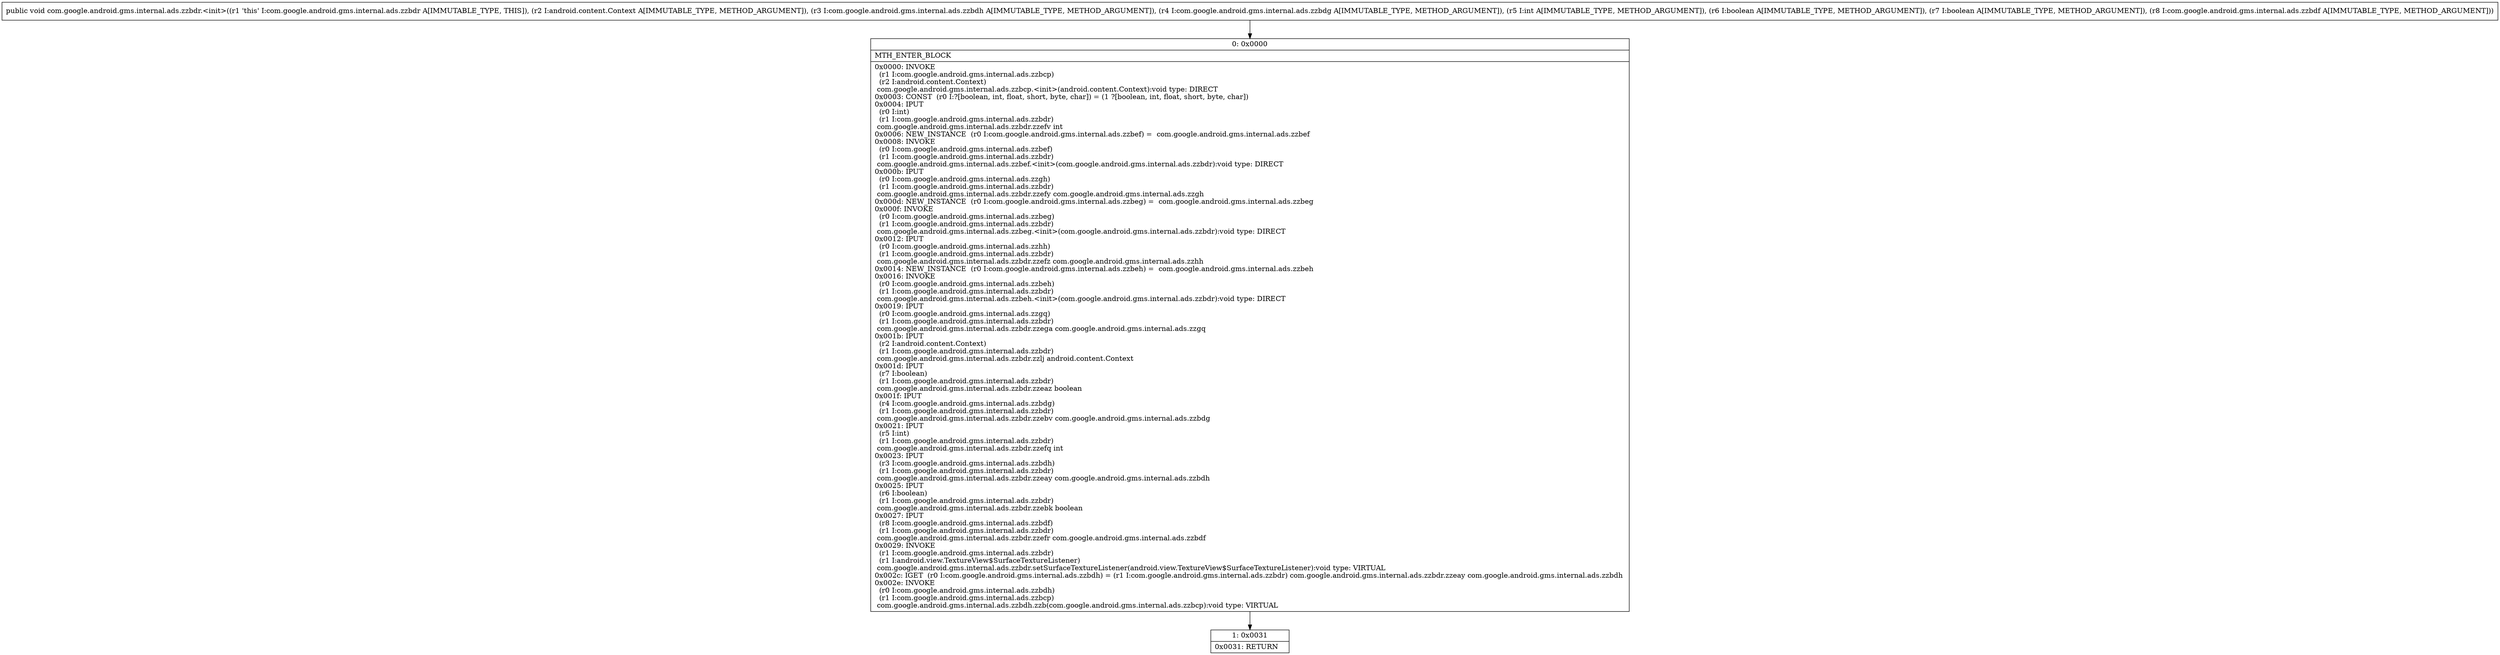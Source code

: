 digraph "CFG forcom.google.android.gms.internal.ads.zzbdr.\<init\>(Landroid\/content\/Context;Lcom\/google\/android\/gms\/internal\/ads\/zzbdh;Lcom\/google\/android\/gms\/internal\/ads\/zzbdg;IZZLcom\/google\/android\/gms\/internal\/ads\/zzbdf;)V" {
Node_0 [shape=record,label="{0\:\ 0x0000|MTH_ENTER_BLOCK\l|0x0000: INVOKE  \l  (r1 I:com.google.android.gms.internal.ads.zzbcp)\l  (r2 I:android.content.Context)\l com.google.android.gms.internal.ads.zzbcp.\<init\>(android.content.Context):void type: DIRECT \l0x0003: CONST  (r0 I:?[boolean, int, float, short, byte, char]) = (1 ?[boolean, int, float, short, byte, char]) \l0x0004: IPUT  \l  (r0 I:int)\l  (r1 I:com.google.android.gms.internal.ads.zzbdr)\l com.google.android.gms.internal.ads.zzbdr.zzefv int \l0x0006: NEW_INSTANCE  (r0 I:com.google.android.gms.internal.ads.zzbef) =  com.google.android.gms.internal.ads.zzbef \l0x0008: INVOKE  \l  (r0 I:com.google.android.gms.internal.ads.zzbef)\l  (r1 I:com.google.android.gms.internal.ads.zzbdr)\l com.google.android.gms.internal.ads.zzbef.\<init\>(com.google.android.gms.internal.ads.zzbdr):void type: DIRECT \l0x000b: IPUT  \l  (r0 I:com.google.android.gms.internal.ads.zzgh)\l  (r1 I:com.google.android.gms.internal.ads.zzbdr)\l com.google.android.gms.internal.ads.zzbdr.zzefy com.google.android.gms.internal.ads.zzgh \l0x000d: NEW_INSTANCE  (r0 I:com.google.android.gms.internal.ads.zzbeg) =  com.google.android.gms.internal.ads.zzbeg \l0x000f: INVOKE  \l  (r0 I:com.google.android.gms.internal.ads.zzbeg)\l  (r1 I:com.google.android.gms.internal.ads.zzbdr)\l com.google.android.gms.internal.ads.zzbeg.\<init\>(com.google.android.gms.internal.ads.zzbdr):void type: DIRECT \l0x0012: IPUT  \l  (r0 I:com.google.android.gms.internal.ads.zzhh)\l  (r1 I:com.google.android.gms.internal.ads.zzbdr)\l com.google.android.gms.internal.ads.zzbdr.zzefz com.google.android.gms.internal.ads.zzhh \l0x0014: NEW_INSTANCE  (r0 I:com.google.android.gms.internal.ads.zzbeh) =  com.google.android.gms.internal.ads.zzbeh \l0x0016: INVOKE  \l  (r0 I:com.google.android.gms.internal.ads.zzbeh)\l  (r1 I:com.google.android.gms.internal.ads.zzbdr)\l com.google.android.gms.internal.ads.zzbeh.\<init\>(com.google.android.gms.internal.ads.zzbdr):void type: DIRECT \l0x0019: IPUT  \l  (r0 I:com.google.android.gms.internal.ads.zzgq)\l  (r1 I:com.google.android.gms.internal.ads.zzbdr)\l com.google.android.gms.internal.ads.zzbdr.zzega com.google.android.gms.internal.ads.zzgq \l0x001b: IPUT  \l  (r2 I:android.content.Context)\l  (r1 I:com.google.android.gms.internal.ads.zzbdr)\l com.google.android.gms.internal.ads.zzbdr.zzlj android.content.Context \l0x001d: IPUT  \l  (r7 I:boolean)\l  (r1 I:com.google.android.gms.internal.ads.zzbdr)\l com.google.android.gms.internal.ads.zzbdr.zzeaz boolean \l0x001f: IPUT  \l  (r4 I:com.google.android.gms.internal.ads.zzbdg)\l  (r1 I:com.google.android.gms.internal.ads.zzbdr)\l com.google.android.gms.internal.ads.zzbdr.zzebv com.google.android.gms.internal.ads.zzbdg \l0x0021: IPUT  \l  (r5 I:int)\l  (r1 I:com.google.android.gms.internal.ads.zzbdr)\l com.google.android.gms.internal.ads.zzbdr.zzefq int \l0x0023: IPUT  \l  (r3 I:com.google.android.gms.internal.ads.zzbdh)\l  (r1 I:com.google.android.gms.internal.ads.zzbdr)\l com.google.android.gms.internal.ads.zzbdr.zzeay com.google.android.gms.internal.ads.zzbdh \l0x0025: IPUT  \l  (r6 I:boolean)\l  (r1 I:com.google.android.gms.internal.ads.zzbdr)\l com.google.android.gms.internal.ads.zzbdr.zzebk boolean \l0x0027: IPUT  \l  (r8 I:com.google.android.gms.internal.ads.zzbdf)\l  (r1 I:com.google.android.gms.internal.ads.zzbdr)\l com.google.android.gms.internal.ads.zzbdr.zzefr com.google.android.gms.internal.ads.zzbdf \l0x0029: INVOKE  \l  (r1 I:com.google.android.gms.internal.ads.zzbdr)\l  (r1 I:android.view.TextureView$SurfaceTextureListener)\l com.google.android.gms.internal.ads.zzbdr.setSurfaceTextureListener(android.view.TextureView$SurfaceTextureListener):void type: VIRTUAL \l0x002c: IGET  (r0 I:com.google.android.gms.internal.ads.zzbdh) = (r1 I:com.google.android.gms.internal.ads.zzbdr) com.google.android.gms.internal.ads.zzbdr.zzeay com.google.android.gms.internal.ads.zzbdh \l0x002e: INVOKE  \l  (r0 I:com.google.android.gms.internal.ads.zzbdh)\l  (r1 I:com.google.android.gms.internal.ads.zzbcp)\l com.google.android.gms.internal.ads.zzbdh.zzb(com.google.android.gms.internal.ads.zzbcp):void type: VIRTUAL \l}"];
Node_1 [shape=record,label="{1\:\ 0x0031|0x0031: RETURN   \l}"];
MethodNode[shape=record,label="{public void com.google.android.gms.internal.ads.zzbdr.\<init\>((r1 'this' I:com.google.android.gms.internal.ads.zzbdr A[IMMUTABLE_TYPE, THIS]), (r2 I:android.content.Context A[IMMUTABLE_TYPE, METHOD_ARGUMENT]), (r3 I:com.google.android.gms.internal.ads.zzbdh A[IMMUTABLE_TYPE, METHOD_ARGUMENT]), (r4 I:com.google.android.gms.internal.ads.zzbdg A[IMMUTABLE_TYPE, METHOD_ARGUMENT]), (r5 I:int A[IMMUTABLE_TYPE, METHOD_ARGUMENT]), (r6 I:boolean A[IMMUTABLE_TYPE, METHOD_ARGUMENT]), (r7 I:boolean A[IMMUTABLE_TYPE, METHOD_ARGUMENT]), (r8 I:com.google.android.gms.internal.ads.zzbdf A[IMMUTABLE_TYPE, METHOD_ARGUMENT])) }"];
MethodNode -> Node_0;
Node_0 -> Node_1;
}

